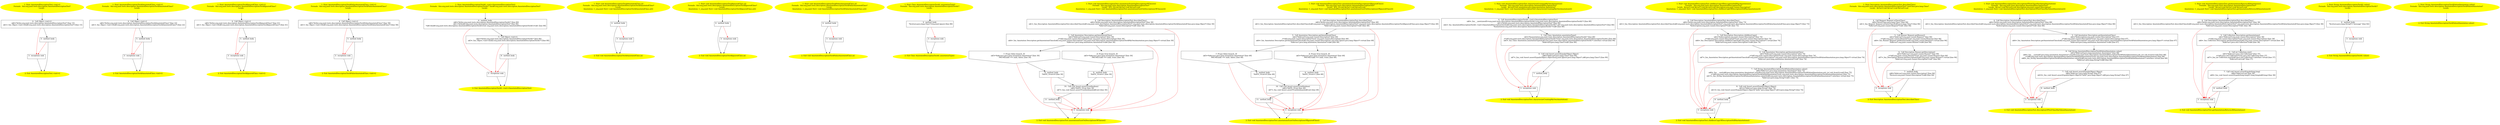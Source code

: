 /* @generated */
digraph cfg {
"org.junit.tests.description.AnnotatedDescriptionTest.<init>().d1749d764e19e3cc6eff35426a9b9b97_1" [label="1: Start AnnotatedDescriptionTest.<init>()\nFormals:  this:org.junit.tests.description.AnnotatedDescriptionTest*\nLocals:  \n  " color=yellow style=filled]
	

	 "org.junit.tests.description.AnnotatedDescriptionTest.<init>().d1749d764e19e3cc6eff35426a9b9b97_1" -> "org.junit.tests.description.AnnotatedDescriptionTest.<init>().d1749d764e19e3cc6eff35426a9b9b97_4" ;
"org.junit.tests.description.AnnotatedDescriptionTest.<init>().d1749d764e19e3cc6eff35426a9b9b97_2" [label="2: Exit AnnotatedDescriptionTest.<init>() \n  " color=yellow style=filled]
	

"org.junit.tests.description.AnnotatedDescriptionTest.<init>().d1749d764e19e3cc6eff35426a9b9b97_3" [label="3:  exceptions sink \n  " shape="box"]
	

	 "org.junit.tests.description.AnnotatedDescriptionTest.<init>().d1749d764e19e3cc6eff35426a9b9b97_3" -> "org.junit.tests.description.AnnotatedDescriptionTest.<init>().d1749d764e19e3cc6eff35426a9b9b97_2" ;
"org.junit.tests.description.AnnotatedDescriptionTest.<init>().d1749d764e19e3cc6eff35426a9b9b97_4" [label="4:  Call Object.<init>() \n   n$0=*&this:org.junit.tests.description.AnnotatedDescriptionTest* [line 15]\n  n$1=_fun_Object.<init>()(n$0:org.junit.tests.description.AnnotatedDescriptionTest*) [line 15]\n " shape="box"]
	

	 "org.junit.tests.description.AnnotatedDescriptionTest.<init>().d1749d764e19e3cc6eff35426a9b9b97_4" -> "org.junit.tests.description.AnnotatedDescriptionTest.<init>().d1749d764e19e3cc6eff35426a9b9b97_5" ;
	 "org.junit.tests.description.AnnotatedDescriptionTest.<init>().d1749d764e19e3cc6eff35426a9b9b97_4" -> "org.junit.tests.description.AnnotatedDescriptionTest.<init>().d1749d764e19e3cc6eff35426a9b9b97_3" [color="red" ];
"org.junit.tests.description.AnnotatedDescriptionTest.<init>().d1749d764e19e3cc6eff35426a9b9b97_5" [label="5:  method_body \n  " shape="box"]
	

	 "org.junit.tests.description.AnnotatedDescriptionTest.<init>().d1749d764e19e3cc6eff35426a9b9b97_5" -> "org.junit.tests.description.AnnotatedDescriptionTest.<init>().d1749d764e19e3cc6eff35426a9b9b97_2" ;
	 "org.junit.tests.description.AnnotatedDescriptionTest.<init>().d1749d764e19e3cc6eff35426a9b9b97_5" -> "org.junit.tests.description.AnnotatedDescriptionTest.<init>().d1749d764e19e3cc6eff35426a9b9b97_3" [color="red" ];
"org.junit.tests.description.AnnotatedDescriptionTest$AnnotatedClass.<init>().0d1445afb1eec97e99fe075fc4497c6b_1" [label="1: Start AnnotatedDescriptionTest$AnnotatedClass.<init>()\nFormals:  this:org.junit.tests.description.AnnotatedDescriptionTest$AnnotatedClass*\nLocals:  \n  " color=yellow style=filled]
	

	 "org.junit.tests.description.AnnotatedDescriptionTest$AnnotatedClass.<init>().0d1445afb1eec97e99fe075fc4497c6b_1" -> "org.junit.tests.description.AnnotatedDescriptionTest$AnnotatedClass.<init>().0d1445afb1eec97e99fe075fc4497c6b_4" ;
"org.junit.tests.description.AnnotatedDescriptionTest$AnnotatedClass.<init>().0d1445afb1eec97e99fe075fc4497c6b_2" [label="2: Exit AnnotatedDescriptionTest$AnnotatedClass.<init>() \n  " color=yellow style=filled]
	

"org.junit.tests.description.AnnotatedDescriptionTest$AnnotatedClass.<init>().0d1445afb1eec97e99fe075fc4497c6b_3" [label="3:  exceptions sink \n  " shape="box"]
	

	 "org.junit.tests.description.AnnotatedDescriptionTest$AnnotatedClass.<init>().0d1445afb1eec97e99fe075fc4497c6b_3" -> "org.junit.tests.description.AnnotatedDescriptionTest$AnnotatedClass.<init>().0d1445afb1eec97e99fe075fc4497c6b_2" ;
"org.junit.tests.description.AnnotatedDescriptionTest$AnnotatedClass.<init>().0d1445afb1eec97e99fe075fc4497c6b_4" [label="4:  Call Object.<init>() \n   n$0=*&this:org.junit.tests.description.AnnotatedDescriptionTest$AnnotatedClass* [line 22]\n  n$1=_fun_Object.<init>()(n$0:org.junit.tests.description.AnnotatedDescriptionTest$AnnotatedClass*) [line 22]\n " shape="box"]
	

	 "org.junit.tests.description.AnnotatedDescriptionTest$AnnotatedClass.<init>().0d1445afb1eec97e99fe075fc4497c6b_4" -> "org.junit.tests.description.AnnotatedDescriptionTest$AnnotatedClass.<init>().0d1445afb1eec97e99fe075fc4497c6b_5" ;
	 "org.junit.tests.description.AnnotatedDescriptionTest$AnnotatedClass.<init>().0d1445afb1eec97e99fe075fc4497c6b_4" -> "org.junit.tests.description.AnnotatedDescriptionTest$AnnotatedClass.<init>().0d1445afb1eec97e99fe075fc4497c6b_3" [color="red" ];
"org.junit.tests.description.AnnotatedDescriptionTest$AnnotatedClass.<init>().0d1445afb1eec97e99fe075fc4497c6b_5" [label="5:  method_body \n  " shape="box"]
	

	 "org.junit.tests.description.AnnotatedDescriptionTest$AnnotatedClass.<init>().0d1445afb1eec97e99fe075fc4497c6b_5" -> "org.junit.tests.description.AnnotatedDescriptionTest$AnnotatedClass.<init>().0d1445afb1eec97e99fe075fc4497c6b_2" ;
	 "org.junit.tests.description.AnnotatedDescriptionTest$AnnotatedClass.<init>().0d1445afb1eec97e99fe075fc4497c6b_5" -> "org.junit.tests.description.AnnotatedDescriptionTest$AnnotatedClass.<init>().0d1445afb1eec97e99fe075fc4497c6b_3" [color="red" ];
"org.junit.tests.description.AnnotatedDescriptionTest$IgnoredClass.<init>().4b9d820e928304f67b14531927669713_1" [label="1: Start AnnotatedDescriptionTest$IgnoredClass.<init>()\nFormals:  this:org.junit.tests.description.AnnotatedDescriptionTest$IgnoredClass*\nLocals:  \n  " color=yellow style=filled]
	

	 "org.junit.tests.description.AnnotatedDescriptionTest$IgnoredClass.<init>().4b9d820e928304f67b14531927669713_1" -> "org.junit.tests.description.AnnotatedDescriptionTest$IgnoredClass.<init>().4b9d820e928304f67b14531927669713_4" ;
"org.junit.tests.description.AnnotatedDescriptionTest$IgnoredClass.<init>().4b9d820e928304f67b14531927669713_2" [label="2: Exit AnnotatedDescriptionTest$IgnoredClass.<init>() \n  " color=yellow style=filled]
	

"org.junit.tests.description.AnnotatedDescriptionTest$IgnoredClass.<init>().4b9d820e928304f67b14531927669713_3" [label="3:  exceptions sink \n  " shape="box"]
	

	 "org.junit.tests.description.AnnotatedDescriptionTest$IgnoredClass.<init>().4b9d820e928304f67b14531927669713_3" -> "org.junit.tests.description.AnnotatedDescriptionTest$IgnoredClass.<init>().4b9d820e928304f67b14531927669713_2" ;
"org.junit.tests.description.AnnotatedDescriptionTest$IgnoredClass.<init>().4b9d820e928304f67b14531927669713_4" [label="4:  Call Object.<init>() \n   n$0=*&this:org.junit.tests.description.AnnotatedDescriptionTest$IgnoredClass* [line 41]\n  n$1=_fun_Object.<init>()(n$0:org.junit.tests.description.AnnotatedDescriptionTest$IgnoredClass*) [line 41]\n " shape="box"]
	

	 "org.junit.tests.description.AnnotatedDescriptionTest$IgnoredClass.<init>().4b9d820e928304f67b14531927669713_4" -> "org.junit.tests.description.AnnotatedDescriptionTest$IgnoredClass.<init>().4b9d820e928304f67b14531927669713_5" ;
	 "org.junit.tests.description.AnnotatedDescriptionTest$IgnoredClass.<init>().4b9d820e928304f67b14531927669713_4" -> "org.junit.tests.description.AnnotatedDescriptionTest$IgnoredClass.<init>().4b9d820e928304f67b14531927669713_3" [color="red" ];
"org.junit.tests.description.AnnotatedDescriptionTest$IgnoredClass.<init>().4b9d820e928304f67b14531927669713_5" [label="5:  method_body \n  " shape="box"]
	

	 "org.junit.tests.description.AnnotatedDescriptionTest$IgnoredClass.<init>().4b9d820e928304f67b14531927669713_5" -> "org.junit.tests.description.AnnotatedDescriptionTest$IgnoredClass.<init>().4b9d820e928304f67b14531927669713_2" ;
	 "org.junit.tests.description.AnnotatedDescriptionTest$IgnoredClass.<init>().4b9d820e928304f67b14531927669713_5" -> "org.junit.tests.description.AnnotatedDescriptionTest$IgnoredClass.<init>().4b9d820e928304f67b14531927669713_3" [color="red" ];
"org.junit.tests.description.AnnotatedDescriptionTest$ValueAnnotatedClass.<init>().424f5e87cddfeb9807754e81966c247a_1" [label="1: Start AnnotatedDescriptionTest$ValueAnnotatedClass.<init>()\nFormals:  this:org.junit.tests.description.AnnotatedDescriptionTest$ValueAnnotatedClass*\nLocals:  \n  " color=yellow style=filled]
	

	 "org.junit.tests.description.AnnotatedDescriptionTest$ValueAnnotatedClass.<init>().424f5e87cddfeb9807754e81966c247a_1" -> "org.junit.tests.description.AnnotatedDescriptionTest$ValueAnnotatedClass.<init>().424f5e87cddfeb9807754e81966c247a_4" ;
"org.junit.tests.description.AnnotatedDescriptionTest$ValueAnnotatedClass.<init>().424f5e87cddfeb9807754e81966c247a_2" [label="2: Exit AnnotatedDescriptionTest$ValueAnnotatedClass.<init>() \n  " color=yellow style=filled]
	

"org.junit.tests.description.AnnotatedDescriptionTest$ValueAnnotatedClass.<init>().424f5e87cddfeb9807754e81966c247a_3" [label="3:  exceptions sink \n  " shape="box"]
	

	 "org.junit.tests.description.AnnotatedDescriptionTest$ValueAnnotatedClass.<init>().424f5e87cddfeb9807754e81966c247a_3" -> "org.junit.tests.description.AnnotatedDescriptionTest$ValueAnnotatedClass.<init>().424f5e87cddfeb9807754e81966c247a_2" ;
"org.junit.tests.description.AnnotatedDescriptionTest$ValueAnnotatedClass.<init>().424f5e87cddfeb9807754e81966c247a_4" [label="4:  Call Object.<init>() \n   n$0=*&this:org.junit.tests.description.AnnotatedDescriptionTest$ValueAnnotatedClass* [line 58]\n  n$1=_fun_Object.<init>()(n$0:org.junit.tests.description.AnnotatedDescriptionTest$ValueAnnotatedClass*) [line 58]\n " shape="box"]
	

	 "org.junit.tests.description.AnnotatedDescriptionTest$ValueAnnotatedClass.<init>().424f5e87cddfeb9807754e81966c247a_4" -> "org.junit.tests.description.AnnotatedDescriptionTest$ValueAnnotatedClass.<init>().424f5e87cddfeb9807754e81966c247a_5" ;
	 "org.junit.tests.description.AnnotatedDescriptionTest$ValueAnnotatedClass.<init>().424f5e87cddfeb9807754e81966c247a_4" -> "org.junit.tests.description.AnnotatedDescriptionTest$ValueAnnotatedClass.<init>().424f5e87cddfeb9807754e81966c247a_3" [color="red" ];
"org.junit.tests.description.AnnotatedDescriptionTest$ValueAnnotatedClass.<init>().424f5e87cddfeb9807754e81966c247a_5" [label="5:  method_body \n  " shape="box"]
	

	 "org.junit.tests.description.AnnotatedDescriptionTest$ValueAnnotatedClass.<init>().424f5e87cddfeb9807754e81966c247a_5" -> "org.junit.tests.description.AnnotatedDescriptionTest$ValueAnnotatedClass.<init>().424f5e87cddfeb9807754e81966c247a_2" ;
	 "org.junit.tests.description.AnnotatedDescriptionTest$ValueAnnotatedClass.<init>().424f5e87cddfeb9807754e81966c247a_5" -> "org.junit.tests.description.AnnotatedDescriptionTest$ValueAnnotatedClass.<init>().424f5e87cddfeb9807754e81966c247a_3" [color="red" ];
"org.junit.tests.description.AnnotatedDescriptionTest$1.<init>(org.junit.tests.description.AnnotatedD.e83aa3af3480e1899c54f56d4276960e_1" [label="1: Start AnnotatedDescriptionTest$1.<init>(AnnotatedDescriptionTest)\nFormals:  this:org.junit.tests.description.AnnotatedDescriptionTest$1* this$0:org.junit.tests.description.AnnotatedDescriptionTest*\nLocals:  \n  " color=yellow style=filled]
	

	 "org.junit.tests.description.AnnotatedDescriptionTest$1.<init>(org.junit.tests.description.AnnotatedD.e83aa3af3480e1899c54f56d4276960e_1" -> "org.junit.tests.description.AnnotatedDescriptionTest$1.<init>(org.junit.tests.description.AnnotatedD.e83aa3af3480e1899c54f56d4276960e_4" ;
"org.junit.tests.description.AnnotatedDescriptionTest$1.<init>(org.junit.tests.description.AnnotatedD.e83aa3af3480e1899c54f56d4276960e_2" [label="2: Exit AnnotatedDescriptionTest$1.<init>(AnnotatedDescriptionTest) \n  " color=yellow style=filled]
	

"org.junit.tests.description.AnnotatedDescriptionTest$1.<init>(org.junit.tests.description.AnnotatedD.e83aa3af3480e1899c54f56d4276960e_3" [label="3:  exceptions sink \n  " shape="box"]
	

	 "org.junit.tests.description.AnnotatedDescriptionTest$1.<init>(org.junit.tests.description.AnnotatedD.e83aa3af3480e1899c54f56d4276960e_3" -> "org.junit.tests.description.AnnotatedDescriptionTest$1.<init>(org.junit.tests.description.AnnotatedD.e83aa3af3480e1899c54f56d4276960e_2" ;
"org.junit.tests.description.AnnotatedDescriptionTest$1.<init>(org.junit.tests.description.AnnotatedD.e83aa3af3480e1899c54f56d4276960e_4" [label="4:  method_body \n   n$0=*&this:org.junit.tests.description.AnnotatedDescriptionTest$1* [line 80]\n  n$1=*&this$0:org.junit.tests.description.AnnotatedDescriptionTest* [line 80]\n  *n$0.this$0:org.junit.tests.description.AnnotatedDescriptionTest$1(root org.junit.tests.description.AnnotatedDescriptionTest$1)=n$1 [line 80]\n " shape="box"]
	

	 "org.junit.tests.description.AnnotatedDescriptionTest$1.<init>(org.junit.tests.description.AnnotatedD.e83aa3af3480e1899c54f56d4276960e_4" -> "org.junit.tests.description.AnnotatedDescriptionTest$1.<init>(org.junit.tests.description.AnnotatedD.e83aa3af3480e1899c54f56d4276960e_5" ;
	 "org.junit.tests.description.AnnotatedDescriptionTest$1.<init>(org.junit.tests.description.AnnotatedD.e83aa3af3480e1899c54f56d4276960e_4" -> "org.junit.tests.description.AnnotatedDescriptionTest$1.<init>(org.junit.tests.description.AnnotatedD.e83aa3af3480e1899c54f56d4276960e_3" [color="red" ];
"org.junit.tests.description.AnnotatedDescriptionTest$1.<init>(org.junit.tests.description.AnnotatedD.e83aa3af3480e1899c54f56d4276960e_5" [label="5:  Call Object.<init>() \n   n$2=*&this:org.junit.tests.description.AnnotatedDescriptionTest$1* [line 80]\n  n$3=_fun_Object.<init>()(n$2:org.junit.tests.description.AnnotatedDescriptionTest$1*) [line 80]\n " shape="box"]
	

	 "org.junit.tests.description.AnnotatedDescriptionTest$1.<init>(org.junit.tests.description.AnnotatedD.e83aa3af3480e1899c54f56d4276960e_5" -> "org.junit.tests.description.AnnotatedDescriptionTest$1.<init>(org.junit.tests.description.AnnotatedD.e83aa3af3480e1899c54f56d4276960e_6" ;
	 "org.junit.tests.description.AnnotatedDescriptionTest$1.<init>(org.junit.tests.description.AnnotatedD.e83aa3af3480e1899c54f56d4276960e_5" -> "org.junit.tests.description.AnnotatedDescriptionTest$1.<init>(org.junit.tests.description.AnnotatedD.e83aa3af3480e1899c54f56d4276960e_3" [color="red" ];
"org.junit.tests.description.AnnotatedDescriptionTest$1.<init>(org.junit.tests.description.AnnotatedD.e83aa3af3480e1899c54f56d4276960e_6" [label="6:  method_body \n  " shape="box"]
	

	 "org.junit.tests.description.AnnotatedDescriptionTest$1.<init>(org.junit.tests.description.AnnotatedD.e83aa3af3480e1899c54f56d4276960e_6" -> "org.junit.tests.description.AnnotatedDescriptionTest$1.<init>(org.junit.tests.description.AnnotatedD.e83aa3af3480e1899c54f56d4276960e_2" ;
	 "org.junit.tests.description.AnnotatedDescriptionTest$1.<init>(org.junit.tests.description.AnnotatedD.e83aa3af3480e1899c54f56d4276960e_6" -> "org.junit.tests.description.AnnotatedDescriptionTest$1.<init>(org.junit.tests.description.AnnotatedD.e83aa3af3480e1899c54f56d4276960e_3" [color="red" ];
"org.junit.tests.description.AnnotatedDescriptionTest$AnnotatedClass.a():void.badfe51c54cc14f0c60fd61dab8c96dc_1" [label="1: Start void AnnotatedDescriptionTest$AnnotatedClass.a()\nFormals:  this:org.junit.tests.description.AnnotatedDescriptionTest$AnnotatedClass*\nLocals: \nAnnotation: <_org.junit.Test> void AnnotatedDescriptionTest$AnnotatedClass.a()() \n  " color=yellow style=filled]
	

	 "org.junit.tests.description.AnnotatedDescriptionTest$AnnotatedClass.a():void.badfe51c54cc14f0c60fd61dab8c96dc_1" -> "org.junit.tests.description.AnnotatedDescriptionTest$AnnotatedClass.a():void.badfe51c54cc14f0c60fd61dab8c96dc_4" ;
"org.junit.tests.description.AnnotatedDescriptionTest$AnnotatedClass.a():void.badfe51c54cc14f0c60fd61dab8c96dc_2" [label="2: Exit void AnnotatedDescriptionTest$AnnotatedClass.a() \n  " color=yellow style=filled]
	

"org.junit.tests.description.AnnotatedDescriptionTest$AnnotatedClass.a():void.badfe51c54cc14f0c60fd61dab8c96dc_3" [label="3:  exceptions sink \n  " shape="box"]
	

	 "org.junit.tests.description.AnnotatedDescriptionTest$AnnotatedClass.a():void.badfe51c54cc14f0c60fd61dab8c96dc_3" -> "org.junit.tests.description.AnnotatedDescriptionTest$AnnotatedClass.a():void.badfe51c54cc14f0c60fd61dab8c96dc_2" ;
"org.junit.tests.description.AnnotatedDescriptionTest$AnnotatedClass.a():void.badfe51c54cc14f0c60fd61dab8c96dc_4" [label="4:  method_body \n  " shape="box"]
	

	 "org.junit.tests.description.AnnotatedDescriptionTest$AnnotatedClass.a():void.badfe51c54cc14f0c60fd61dab8c96dc_4" -> "org.junit.tests.description.AnnotatedDescriptionTest$AnnotatedClass.a():void.badfe51c54cc14f0c60fd61dab8c96dc_2" ;
	 "org.junit.tests.description.AnnotatedDescriptionTest$AnnotatedClass.a():void.badfe51c54cc14f0c60fd61dab8c96dc_4" -> "org.junit.tests.description.AnnotatedDescriptionTest$AnnotatedClass.a():void.badfe51c54cc14f0c60fd61dab8c96dc_3" [color="red" ];
"org.junit.tests.description.AnnotatedDescriptionTest$IgnoredClass.a():void.8723633c4b084de0dc84ccaf0ff31ba1_1" [label="1: Start void AnnotatedDescriptionTest$IgnoredClass.a()\nFormals:  this:org.junit.tests.description.AnnotatedDescriptionTest$IgnoredClass*\nLocals: \nAnnotation: <_org.junit.Test> void AnnotatedDescriptionTest$IgnoredClass.a()() \n  " color=yellow style=filled]
	

	 "org.junit.tests.description.AnnotatedDescriptionTest$IgnoredClass.a():void.8723633c4b084de0dc84ccaf0ff31ba1_1" -> "org.junit.tests.description.AnnotatedDescriptionTest$IgnoredClass.a():void.8723633c4b084de0dc84ccaf0ff31ba1_4" ;
"org.junit.tests.description.AnnotatedDescriptionTest$IgnoredClass.a():void.8723633c4b084de0dc84ccaf0ff31ba1_2" [label="2: Exit void AnnotatedDescriptionTest$IgnoredClass.a() \n  " color=yellow style=filled]
	

"org.junit.tests.description.AnnotatedDescriptionTest$IgnoredClass.a():void.8723633c4b084de0dc84ccaf0ff31ba1_3" [label="3:  exceptions sink \n  " shape="box"]
	

	 "org.junit.tests.description.AnnotatedDescriptionTest$IgnoredClass.a():void.8723633c4b084de0dc84ccaf0ff31ba1_3" -> "org.junit.tests.description.AnnotatedDescriptionTest$IgnoredClass.a():void.8723633c4b084de0dc84ccaf0ff31ba1_2" ;
"org.junit.tests.description.AnnotatedDescriptionTest$IgnoredClass.a():void.8723633c4b084de0dc84ccaf0ff31ba1_4" [label="4:  method_body \n  " shape="box"]
	

	 "org.junit.tests.description.AnnotatedDescriptionTest$IgnoredClass.a():void.8723633c4b084de0dc84ccaf0ff31ba1_4" -> "org.junit.tests.description.AnnotatedDescriptionTest$IgnoredClass.a():void.8723633c4b084de0dc84ccaf0ff31ba1_2" ;
	 "org.junit.tests.description.AnnotatedDescriptionTest$IgnoredClass.a():void.8723633c4b084de0dc84ccaf0ff31ba1_4" -> "org.junit.tests.description.AnnotatedDescriptionTest$IgnoredClass.a():void.8723633c4b084de0dc84ccaf0ff31ba1_3" [color="red" ];
"org.junit.tests.description.AnnotatedDescriptionTest$ValueAnnotatedClass.a():void.ea062bca5fed03ebc1db3aaaceeca78b_1" [label="1: Start void AnnotatedDescriptionTest$ValueAnnotatedClass.a()\nFormals:  this:org.junit.tests.description.AnnotatedDescriptionTest$ValueAnnotatedClass*\nLocals: \nAnnotation: <_org.junit.Test> void AnnotatedDescriptionTest$ValueAnnotatedClass.a()() \n  " color=yellow style=filled]
	

	 "org.junit.tests.description.AnnotatedDescriptionTest$ValueAnnotatedClass.a():void.ea062bca5fed03ebc1db3aaaceeca78b_1" -> "org.junit.tests.description.AnnotatedDescriptionTest$ValueAnnotatedClass.a():void.ea062bca5fed03ebc1db3aaaceeca78b_4" ;
"org.junit.tests.description.AnnotatedDescriptionTest$ValueAnnotatedClass.a():void.ea062bca5fed03ebc1db3aaaceeca78b_2" [label="2: Exit void AnnotatedDescriptionTest$ValueAnnotatedClass.a() \n  " color=yellow style=filled]
	

"org.junit.tests.description.AnnotatedDescriptionTest$ValueAnnotatedClass.a():void.ea062bca5fed03ebc1db3aaaceeca78b_3" [label="3:  exceptions sink \n  " shape="box"]
	

	 "org.junit.tests.description.AnnotatedDescriptionTest$ValueAnnotatedClass.a():void.ea062bca5fed03ebc1db3aaaceeca78b_3" -> "org.junit.tests.description.AnnotatedDescriptionTest$ValueAnnotatedClass.a():void.ea062bca5fed03ebc1db3aaaceeca78b_2" ;
"org.junit.tests.description.AnnotatedDescriptionTest$ValueAnnotatedClass.a():void.ea062bca5fed03ebc1db3aaaceeca78b_4" [label="4:  method_body \n  " shape="box"]
	

	 "org.junit.tests.description.AnnotatedDescriptionTest$ValueAnnotatedClass.a():void.ea062bca5fed03ebc1db3aaaceeca78b_4" -> "org.junit.tests.description.AnnotatedDescriptionTest$ValueAnnotatedClass.a():void.ea062bca5fed03ebc1db3aaaceeca78b_2" ;
	 "org.junit.tests.description.AnnotatedDescriptionTest$ValueAnnotatedClass.a():void.ea062bca5fed03ebc1db3aaaceeca78b_4" -> "org.junit.tests.description.AnnotatedDescriptionTest$ValueAnnotatedClass.a():void.ea062bca5fed03ebc1db3aaaceeca78b_3" [color="red" ];
"org.junit.tests.description.AnnotatedDescriptionTest$1.annotationType():java.lang.Class.8ca86981d9febaa6c17ee85224a0acbf_1" [label="1: Start Class AnnotatedDescriptionTest$1.annotationType()\nFormals:  this:org.junit.tests.description.AnnotatedDescriptionTest$1*\nLocals:  \n  " color=yellow style=filled]
	

	 "org.junit.tests.description.AnnotatedDescriptionTest$1.annotationType():java.lang.Class.8ca86981d9febaa6c17ee85224a0acbf_1" -> "org.junit.tests.description.AnnotatedDescriptionTest$1.annotationType():java.lang.Class.8ca86981d9febaa6c17ee85224a0acbf_4" ;
"org.junit.tests.description.AnnotatedDescriptionTest$1.annotationType():java.lang.Class.8ca86981d9febaa6c17ee85224a0acbf_2" [label="2: Exit Class AnnotatedDescriptionTest$1.annotationType() \n  " color=yellow style=filled]
	

"org.junit.tests.description.AnnotatedDescriptionTest$1.annotationType():java.lang.Class.8ca86981d9febaa6c17ee85224a0acbf_3" [label="3:  exceptions sink \n  " shape="box"]
	

	 "org.junit.tests.description.AnnotatedDescriptionTest$1.annotationType():java.lang.Class.8ca86981d9febaa6c17ee85224a0acbf_3" -> "org.junit.tests.description.AnnotatedDescriptionTest$1.annotationType():java.lang.Class.8ca86981d9febaa6c17ee85224a0acbf_2" ;
"org.junit.tests.description.AnnotatedDescriptionTest$1.annotationType():java.lang.Class.8ca86981d9febaa6c17ee85224a0acbf_4" [label="4:  method_body \n   *&return:java.lang.Class*=org.junit.Ignore [line 86]\n " shape="box"]
	

	 "org.junit.tests.description.AnnotatedDescriptionTest$1.annotationType():java.lang.Class.8ca86981d9febaa6c17ee85224a0acbf_4" -> "org.junit.tests.description.AnnotatedDescriptionTest$1.annotationType():java.lang.Class.8ca86981d9febaa6c17ee85224a0acbf_2" ;
	 "org.junit.tests.description.AnnotatedDescriptionTest$1.annotationType():java.lang.Class.8ca86981d9febaa6c17ee85224a0acbf_4" -> "org.junit.tests.description.AnnotatedDescriptionTest$1.annotationType():java.lang.Class.8ca86981d9febaa6c17ee85224a0acbf_3" [color="red" ];
"org.junit.tests.description.AnnotatedDescriptionTest.annotationsExistOnDescriptionsOfClasses():void.31f2087fd4872140e4575141955005e5_1" [label="1: Start void AnnotatedDescriptionTest.annotationsExistOnDescriptionsOfClasses()\nFormals:  this:org.junit.tests.description.AnnotatedDescriptionTest*\nLocals:  $T0_19:void $irvar1:void $irvar0:void\nAnnotation: <_org.junit.Test> void AnnotatedDescriptionTest.annotationsExistOnDescriptionsOfClasses()() \n  " color=yellow style=filled]
	

	 "org.junit.tests.description.AnnotatedDescriptionTest.annotationsExistOnDescriptionsOfClasses():void.31f2087fd4872140e4575141955005e5_1" -> "org.junit.tests.description.AnnotatedDescriptionTest.annotationsExistOnDescriptionsOfClasses():void.31f2087fd4872140e4575141955005e5_4" ;
"org.junit.tests.description.AnnotatedDescriptionTest.annotationsExistOnDescriptionsOfClasses():void.31f2087fd4872140e4575141955005e5_2" [label="2: Exit void AnnotatedDescriptionTest.annotationsExistOnDescriptionsOfClasses() \n  " color=yellow style=filled]
	

"org.junit.tests.description.AnnotatedDescriptionTest.annotationsExistOnDescriptionsOfClasses():void.31f2087fd4872140e4575141955005e5_3" [label="3:  exceptions sink \n  " shape="box"]
	

	 "org.junit.tests.description.AnnotatedDescriptionTest.annotationsExistOnDescriptionsOfClasses():void.31f2087fd4872140e4575141955005e5_3" -> "org.junit.tests.description.AnnotatedDescriptionTest.annotationsExistOnDescriptionsOfClasses():void.31f2087fd4872140e4575141955005e5_2" ;
"org.junit.tests.description.AnnotatedDescriptionTest.annotationsExistOnDescriptionsOfClasses():void.31f2087fd4872140e4575141955005e5_4" [label="4:  Call Description AnnotatedDescriptionTest.describe(Class) \n   n$0=*&this:org.junit.tests.description.AnnotatedDescriptionTest* [line 30]\n  n$1=_fun_Description AnnotatedDescriptionTest.describe(Class)(n$0:org.junit.tests.description.AnnotatedDescriptionTest*,org.junit.tests.description.AnnotatedDescriptionTest$AnnotatedClass:java.lang.Object*) [line 30]\n  *&$irvar0:org.junit.runner.Description*=n$1 [line 30]\n " shape="box"]
	

	 "org.junit.tests.description.AnnotatedDescriptionTest.annotationsExistOnDescriptionsOfClasses():void.31f2087fd4872140e4575141955005e5_4" -> "org.junit.tests.description.AnnotatedDescriptionTest.annotationsExistOnDescriptionsOfClasses():void.31f2087fd4872140e4575141955005e5_5" ;
	 "org.junit.tests.description.AnnotatedDescriptionTest.annotationsExistOnDescriptionsOfClasses():void.31f2087fd4872140e4575141955005e5_4" -> "org.junit.tests.description.AnnotatedDescriptionTest.annotationsExistOnDescriptionsOfClasses():void.31f2087fd4872140e4575141955005e5_3" [color="red" ];
"org.junit.tests.description.AnnotatedDescriptionTest.annotationsExistOnDescriptionsOfClasses():void.31f2087fd4872140e4575141955005e5_5" [label="5:  Call Annotation Description.getAnnotation(Class) \n   n$2=*&$irvar0:org.junit.runner.Description* [line 30]\n  _=*n$2:org.junit.runner.Description*(root org.junit.runner.Description) [line 30]\n  n$4=_fun_Annotation Description.getAnnotation(Class)(n$2:org.junit.runner.Description*,org.junit.tests.description.AnnotatedDescriptionTest$MyOwnAnnotation:java.lang.Object*) virtual [line 30]\n  *&$irvar1:java.lang.annotation.Annotation*=n$4 [line 30]\n " shape="box"]
	

	 "org.junit.tests.description.AnnotatedDescriptionTest.annotationsExistOnDescriptionsOfClasses():void.31f2087fd4872140e4575141955005e5_5" -> "org.junit.tests.description.AnnotatedDescriptionTest.annotationsExistOnDescriptionsOfClasses():void.31f2087fd4872140e4575141955005e5_6" ;
	 "org.junit.tests.description.AnnotatedDescriptionTest.annotationsExistOnDescriptionsOfClasses():void.31f2087fd4872140e4575141955005e5_5" -> "org.junit.tests.description.AnnotatedDescriptionTest.annotationsExistOnDescriptionsOfClasses():void.31f2087fd4872140e4575141955005e5_7" ;
	 "org.junit.tests.description.AnnotatedDescriptionTest.annotationsExistOnDescriptionsOfClasses():void.31f2087fd4872140e4575141955005e5_5" -> "org.junit.tests.description.AnnotatedDescriptionTest.annotationsExistOnDescriptionsOfClasses():void.31f2087fd4872140e4575141955005e5_3" [color="red" ];
"org.junit.tests.description.AnnotatedDescriptionTest.annotationsExistOnDescriptionsOfClasses():void.31f2087fd4872140e4575141955005e5_6" [label="6: Prune (true branch, if) \n   n$5=*&$irvar1:java.lang.annotation.Annotation* [line 30]\n  PRUNE(!(n$5 == null), true); [line 30]\n " shape="invhouse"]
	

	 "org.junit.tests.description.AnnotatedDescriptionTest.annotationsExistOnDescriptionsOfClasses():void.31f2087fd4872140e4575141955005e5_6" -> "org.junit.tests.description.AnnotatedDescriptionTest.annotationsExistOnDescriptionsOfClasses():void.31f2087fd4872140e4575141955005e5_8" ;
	 "org.junit.tests.description.AnnotatedDescriptionTest.annotationsExistOnDescriptionsOfClasses():void.31f2087fd4872140e4575141955005e5_6" -> "org.junit.tests.description.AnnotatedDescriptionTest.annotationsExistOnDescriptionsOfClasses():void.31f2087fd4872140e4575141955005e5_3" [color="red" ];
"org.junit.tests.description.AnnotatedDescriptionTest.annotationsExistOnDescriptionsOfClasses():void.31f2087fd4872140e4575141955005e5_7" [label="7: Prune (false branch, if) \n   n$5=*&$irvar1:java.lang.annotation.Annotation* [line 30]\n  PRUNE((n$5 == null), false); [line 30]\n " shape="invhouse"]
	

	 "org.junit.tests.description.AnnotatedDescriptionTest.annotationsExistOnDescriptionsOfClasses():void.31f2087fd4872140e4575141955005e5_7" -> "org.junit.tests.description.AnnotatedDescriptionTest.annotationsExistOnDescriptionsOfClasses():void.31f2087fd4872140e4575141955005e5_9" ;
	 "org.junit.tests.description.AnnotatedDescriptionTest.annotationsExistOnDescriptionsOfClasses():void.31f2087fd4872140e4575141955005e5_7" -> "org.junit.tests.description.AnnotatedDescriptionTest.annotationsExistOnDescriptionsOfClasses():void.31f2087fd4872140e4575141955005e5_3" [color="red" ];
"org.junit.tests.description.AnnotatedDescriptionTest.annotationsExistOnDescriptionsOfClasses():void.31f2087fd4872140e4575141955005e5_8" [label="8:  method_body \n   *&$T0_19:int=1 [line 30]\n " shape="box"]
	

	 "org.junit.tests.description.AnnotatedDescriptionTest.annotationsExistOnDescriptionsOfClasses():void.31f2087fd4872140e4575141955005e5_8" -> "org.junit.tests.description.AnnotatedDescriptionTest.annotationsExistOnDescriptionsOfClasses():void.31f2087fd4872140e4575141955005e5_10" ;
	 "org.junit.tests.description.AnnotatedDescriptionTest.annotationsExistOnDescriptionsOfClasses():void.31f2087fd4872140e4575141955005e5_8" -> "org.junit.tests.description.AnnotatedDescriptionTest.annotationsExistOnDescriptionsOfClasses():void.31f2087fd4872140e4575141955005e5_3" [color="red" ];
"org.junit.tests.description.AnnotatedDescriptionTest.annotationsExistOnDescriptionsOfClasses():void.31f2087fd4872140e4575141955005e5_9" [label="9:  method_body \n   *&$T0_19:int=0 [line 30]\n " shape="box"]
	

	 "org.junit.tests.description.AnnotatedDescriptionTest.annotationsExistOnDescriptionsOfClasses():void.31f2087fd4872140e4575141955005e5_9" -> "org.junit.tests.description.AnnotatedDescriptionTest.annotationsExistOnDescriptionsOfClasses():void.31f2087fd4872140e4575141955005e5_10" ;
	 "org.junit.tests.description.AnnotatedDescriptionTest.annotationsExistOnDescriptionsOfClasses():void.31f2087fd4872140e4575141955005e5_9" -> "org.junit.tests.description.AnnotatedDescriptionTest.annotationsExistOnDescriptionsOfClasses():void.31f2087fd4872140e4575141955005e5_3" [color="red" ];
"org.junit.tests.description.AnnotatedDescriptionTest.annotationsExistOnDescriptionsOfClasses():void.31f2087fd4872140e4575141955005e5_10" [label="10:  Call void Assert.assertTrue(boolean) \n   n$6=*&$T0_19:int [line 30]\n  n$7=_fun_void Assert.assertTrue(boolean)(n$6:int) [line 30]\n " shape="box"]
	

	 "org.junit.tests.description.AnnotatedDescriptionTest.annotationsExistOnDescriptionsOfClasses():void.31f2087fd4872140e4575141955005e5_10" -> "org.junit.tests.description.AnnotatedDescriptionTest.annotationsExistOnDescriptionsOfClasses():void.31f2087fd4872140e4575141955005e5_11" ;
	 "org.junit.tests.description.AnnotatedDescriptionTest.annotationsExistOnDescriptionsOfClasses():void.31f2087fd4872140e4575141955005e5_10" -> "org.junit.tests.description.AnnotatedDescriptionTest.annotationsExistOnDescriptionsOfClasses():void.31f2087fd4872140e4575141955005e5_3" [color="red" ];
"org.junit.tests.description.AnnotatedDescriptionTest.annotationsExistOnDescriptionsOfClasses():void.31f2087fd4872140e4575141955005e5_11" [label="11:  method_body \n  " shape="box"]
	

	 "org.junit.tests.description.AnnotatedDescriptionTest.annotationsExistOnDescriptionsOfClasses():void.31f2087fd4872140e4575141955005e5_11" -> "org.junit.tests.description.AnnotatedDescriptionTest.annotationsExistOnDescriptionsOfClasses():void.31f2087fd4872140e4575141955005e5_2" ;
	 "org.junit.tests.description.AnnotatedDescriptionTest.annotationsExistOnDescriptionsOfClasses():void.31f2087fd4872140e4575141955005e5_11" -> "org.junit.tests.description.AnnotatedDescriptionTest.annotationsExistOnDescriptionsOfClasses():void.31f2087fd4872140e4575141955005e5_3" [color="red" ];
"org.junit.tests.description.AnnotatedDescriptionTest.annotationsExistOnDescriptionsOfIgnoredClass():.7dd7252beff77ab67450fb02cf9b68d0_1" [label="1: Start void AnnotatedDescriptionTest.annotationsExistOnDescriptionsOfIgnoredClass()\nFormals:  this:org.junit.tests.description.AnnotatedDescriptionTest*\nLocals:  $T0_19:void $irvar1:void $irvar0:void\nAnnotation: <_org.junit.Test> void AnnotatedDescriptionTest.annotationsExistOnDescriptionsOfIgnoredClass()() \n  " color=yellow style=filled]
	

	 "org.junit.tests.description.AnnotatedDescriptionTest.annotationsExistOnDescriptionsOfIgnoredClass():.7dd7252beff77ab67450fb02cf9b68d0_1" -> "org.junit.tests.description.AnnotatedDescriptionTest.annotationsExistOnDescriptionsOfIgnoredClass():.7dd7252beff77ab67450fb02cf9b68d0_4" ;
"org.junit.tests.description.AnnotatedDescriptionTest.annotationsExistOnDescriptionsOfIgnoredClass():.7dd7252beff77ab67450fb02cf9b68d0_2" [label="2: Exit void AnnotatedDescriptionTest.annotationsExistOnDescriptionsOfIgnoredClass() \n  " color=yellow style=filled]
	

"org.junit.tests.description.AnnotatedDescriptionTest.annotationsExistOnDescriptionsOfIgnoredClass():.7dd7252beff77ab67450fb02cf9b68d0_3" [label="3:  exceptions sink \n  " shape="box"]
	

	 "org.junit.tests.description.AnnotatedDescriptionTest.annotationsExistOnDescriptionsOfIgnoredClass():.7dd7252beff77ab67450fb02cf9b68d0_3" -> "org.junit.tests.description.AnnotatedDescriptionTest.annotationsExistOnDescriptionsOfIgnoredClass():.7dd7252beff77ab67450fb02cf9b68d0_2" ;
"org.junit.tests.description.AnnotatedDescriptionTest.annotationsExistOnDescriptionsOfIgnoredClass():.7dd7252beff77ab67450fb02cf9b68d0_4" [label="4:  Call Description AnnotatedDescriptionTest.describe(Class) \n   n$0=*&this:org.junit.tests.description.AnnotatedDescriptionTest* [line 49]\n  n$1=_fun_Description AnnotatedDescriptionTest.describe(Class)(n$0:org.junit.tests.description.AnnotatedDescriptionTest*,org.junit.tests.description.AnnotatedDescriptionTest$IgnoredClass:java.lang.Object*) [line 49]\n  *&$irvar0:org.junit.runner.Description*=n$1 [line 49]\n " shape="box"]
	

	 "org.junit.tests.description.AnnotatedDescriptionTest.annotationsExistOnDescriptionsOfIgnoredClass():.7dd7252beff77ab67450fb02cf9b68d0_4" -> "org.junit.tests.description.AnnotatedDescriptionTest.annotationsExistOnDescriptionsOfIgnoredClass():.7dd7252beff77ab67450fb02cf9b68d0_5" ;
	 "org.junit.tests.description.AnnotatedDescriptionTest.annotationsExistOnDescriptionsOfIgnoredClass():.7dd7252beff77ab67450fb02cf9b68d0_4" -> "org.junit.tests.description.AnnotatedDescriptionTest.annotationsExistOnDescriptionsOfIgnoredClass():.7dd7252beff77ab67450fb02cf9b68d0_3" [color="red" ];
"org.junit.tests.description.AnnotatedDescriptionTest.annotationsExistOnDescriptionsOfIgnoredClass():.7dd7252beff77ab67450fb02cf9b68d0_5" [label="5:  Call Annotation Description.getAnnotation(Class) \n   n$2=*&$irvar0:org.junit.runner.Description* [line 49]\n  _=*n$2:org.junit.runner.Description*(root org.junit.runner.Description) [line 49]\n  n$4=_fun_Annotation Description.getAnnotation(Class)(n$2:org.junit.runner.Description*,org.junit.Ignore:java.lang.Object*) virtual [line 49]\n  *&$irvar1:java.lang.annotation.Annotation*=n$4 [line 49]\n " shape="box"]
	

	 "org.junit.tests.description.AnnotatedDescriptionTest.annotationsExistOnDescriptionsOfIgnoredClass():.7dd7252beff77ab67450fb02cf9b68d0_5" -> "org.junit.tests.description.AnnotatedDescriptionTest.annotationsExistOnDescriptionsOfIgnoredClass():.7dd7252beff77ab67450fb02cf9b68d0_6" ;
	 "org.junit.tests.description.AnnotatedDescriptionTest.annotationsExistOnDescriptionsOfIgnoredClass():.7dd7252beff77ab67450fb02cf9b68d0_5" -> "org.junit.tests.description.AnnotatedDescriptionTest.annotationsExistOnDescriptionsOfIgnoredClass():.7dd7252beff77ab67450fb02cf9b68d0_7" ;
	 "org.junit.tests.description.AnnotatedDescriptionTest.annotationsExistOnDescriptionsOfIgnoredClass():.7dd7252beff77ab67450fb02cf9b68d0_5" -> "org.junit.tests.description.AnnotatedDescriptionTest.annotationsExistOnDescriptionsOfIgnoredClass():.7dd7252beff77ab67450fb02cf9b68d0_3" [color="red" ];
"org.junit.tests.description.AnnotatedDescriptionTest.annotationsExistOnDescriptionsOfIgnoredClass():.7dd7252beff77ab67450fb02cf9b68d0_6" [label="6: Prune (true branch, if) \n   n$5=*&$irvar1:java.lang.annotation.Annotation* [line 49]\n  PRUNE(!(n$5 == null), true); [line 49]\n " shape="invhouse"]
	

	 "org.junit.tests.description.AnnotatedDescriptionTest.annotationsExistOnDescriptionsOfIgnoredClass():.7dd7252beff77ab67450fb02cf9b68d0_6" -> "org.junit.tests.description.AnnotatedDescriptionTest.annotationsExistOnDescriptionsOfIgnoredClass():.7dd7252beff77ab67450fb02cf9b68d0_8" ;
	 "org.junit.tests.description.AnnotatedDescriptionTest.annotationsExistOnDescriptionsOfIgnoredClass():.7dd7252beff77ab67450fb02cf9b68d0_6" -> "org.junit.tests.description.AnnotatedDescriptionTest.annotationsExistOnDescriptionsOfIgnoredClass():.7dd7252beff77ab67450fb02cf9b68d0_3" [color="red" ];
"org.junit.tests.description.AnnotatedDescriptionTest.annotationsExistOnDescriptionsOfIgnoredClass():.7dd7252beff77ab67450fb02cf9b68d0_7" [label="7: Prune (false branch, if) \n   n$5=*&$irvar1:java.lang.annotation.Annotation* [line 49]\n  PRUNE((n$5 == null), false); [line 49]\n " shape="invhouse"]
	

	 "org.junit.tests.description.AnnotatedDescriptionTest.annotationsExistOnDescriptionsOfIgnoredClass():.7dd7252beff77ab67450fb02cf9b68d0_7" -> "org.junit.tests.description.AnnotatedDescriptionTest.annotationsExistOnDescriptionsOfIgnoredClass():.7dd7252beff77ab67450fb02cf9b68d0_9" ;
	 "org.junit.tests.description.AnnotatedDescriptionTest.annotationsExistOnDescriptionsOfIgnoredClass():.7dd7252beff77ab67450fb02cf9b68d0_7" -> "org.junit.tests.description.AnnotatedDescriptionTest.annotationsExistOnDescriptionsOfIgnoredClass():.7dd7252beff77ab67450fb02cf9b68d0_3" [color="red" ];
"org.junit.tests.description.AnnotatedDescriptionTest.annotationsExistOnDescriptionsOfIgnoredClass():.7dd7252beff77ab67450fb02cf9b68d0_8" [label="8:  method_body \n   *&$T0_19:int=1 [line 49]\n " shape="box"]
	

	 "org.junit.tests.description.AnnotatedDescriptionTest.annotationsExistOnDescriptionsOfIgnoredClass():.7dd7252beff77ab67450fb02cf9b68d0_8" -> "org.junit.tests.description.AnnotatedDescriptionTest.annotationsExistOnDescriptionsOfIgnoredClass():.7dd7252beff77ab67450fb02cf9b68d0_10" ;
	 "org.junit.tests.description.AnnotatedDescriptionTest.annotationsExistOnDescriptionsOfIgnoredClass():.7dd7252beff77ab67450fb02cf9b68d0_8" -> "org.junit.tests.description.AnnotatedDescriptionTest.annotationsExistOnDescriptionsOfIgnoredClass():.7dd7252beff77ab67450fb02cf9b68d0_3" [color="red" ];
"org.junit.tests.description.AnnotatedDescriptionTest.annotationsExistOnDescriptionsOfIgnoredClass():.7dd7252beff77ab67450fb02cf9b68d0_9" [label="9:  method_body \n   *&$T0_19:int=0 [line 49]\n " shape="box"]
	

	 "org.junit.tests.description.AnnotatedDescriptionTest.annotationsExistOnDescriptionsOfIgnoredClass():.7dd7252beff77ab67450fb02cf9b68d0_9" -> "org.junit.tests.description.AnnotatedDescriptionTest.annotationsExistOnDescriptionsOfIgnoredClass():.7dd7252beff77ab67450fb02cf9b68d0_10" ;
	 "org.junit.tests.description.AnnotatedDescriptionTest.annotationsExistOnDescriptionsOfIgnoredClass():.7dd7252beff77ab67450fb02cf9b68d0_9" -> "org.junit.tests.description.AnnotatedDescriptionTest.annotationsExistOnDescriptionsOfIgnoredClass():.7dd7252beff77ab67450fb02cf9b68d0_3" [color="red" ];
"org.junit.tests.description.AnnotatedDescriptionTest.annotationsExistOnDescriptionsOfIgnoredClass():.7dd7252beff77ab67450fb02cf9b68d0_10" [label="10:  Call void Assert.assertTrue(boolean) \n   n$6=*&$T0_19:int [line 49]\n  n$7=_fun_void Assert.assertTrue(boolean)(n$6:int) [line 49]\n " shape="box"]
	

	 "org.junit.tests.description.AnnotatedDescriptionTest.annotationsExistOnDescriptionsOfIgnoredClass():.7dd7252beff77ab67450fb02cf9b68d0_10" -> "org.junit.tests.description.AnnotatedDescriptionTest.annotationsExistOnDescriptionsOfIgnoredClass():.7dd7252beff77ab67450fb02cf9b68d0_11" ;
	 "org.junit.tests.description.AnnotatedDescriptionTest.annotationsExistOnDescriptionsOfIgnoredClass():.7dd7252beff77ab67450fb02cf9b68d0_10" -> "org.junit.tests.description.AnnotatedDescriptionTest.annotationsExistOnDescriptionsOfIgnoredClass():.7dd7252beff77ab67450fb02cf9b68d0_3" [color="red" ];
"org.junit.tests.description.AnnotatedDescriptionTest.annotationsExistOnDescriptionsOfIgnoredClass():.7dd7252beff77ab67450fb02cf9b68d0_11" [label="11:  method_body \n  " shape="box"]
	

	 "org.junit.tests.description.AnnotatedDescriptionTest.annotationsExistOnDescriptionsOfIgnoredClass():.7dd7252beff77ab67450fb02cf9b68d0_11" -> "org.junit.tests.description.AnnotatedDescriptionTest.annotationsExistOnDescriptionsOfIgnoredClass():.7dd7252beff77ab67450fb02cf9b68d0_2" ;
	 "org.junit.tests.description.AnnotatedDescriptionTest.annotationsExistOnDescriptionsOfIgnoredClass():.7dd7252beff77ab67450fb02cf9b68d0_11" -> "org.junit.tests.description.AnnotatedDescriptionTest.annotationsExistOnDescriptionsOfIgnoredClass():.7dd7252beff77ab67450fb02cf9b68d0_3" [color="red" ];
"org.junit.tests.description.AnnotatedDescriptionTest.characterizeCreatingMyOwnAnnotation():void.e2dcbedc7f9843ccf91e830481c6327b_1" [label="1: Start void AnnotatedDescriptionTest.characterizeCreatingMyOwnAnnotation()\nFormals:  this:org.junit.tests.description.AnnotatedDescriptionTest*\nLocals:  $irvar0:void annotation:java.lang.annotation.Annotation*\nAnnotation: <_org.junit.Test> void AnnotatedDescriptionTest.characterizeCreatingMyOwnAnnotation()() \n  " color=yellow style=filled]
	

	 "org.junit.tests.description.AnnotatedDescriptionTest.characterizeCreatingMyOwnAnnotation():void.e2dcbedc7f9843ccf91e830481c6327b_1" -> "org.junit.tests.description.AnnotatedDescriptionTest.characterizeCreatingMyOwnAnnotation():void.e2dcbedc7f9843ccf91e830481c6327b_4" ;
"org.junit.tests.description.AnnotatedDescriptionTest.characterizeCreatingMyOwnAnnotation():void.e2dcbedc7f9843ccf91e830481c6327b_2" [label="2: Exit void AnnotatedDescriptionTest.characterizeCreatingMyOwnAnnotation() \n  " color=yellow style=filled]
	

"org.junit.tests.description.AnnotatedDescriptionTest.characterizeCreatingMyOwnAnnotation():void.e2dcbedc7f9843ccf91e830481c6327b_3" [label="3:  exceptions sink \n  " shape="box"]
	

	 "org.junit.tests.description.AnnotatedDescriptionTest.characterizeCreatingMyOwnAnnotation():void.e2dcbedc7f9843ccf91e830481c6327b_3" -> "org.junit.tests.description.AnnotatedDescriptionTest.characterizeCreatingMyOwnAnnotation():void.e2dcbedc7f9843ccf91e830481c6327b_2" ;
"org.junit.tests.description.AnnotatedDescriptionTest.characterizeCreatingMyOwnAnnotation():void.e2dcbedc7f9843ccf91e830481c6327b_4" [label="4:  Call AnnotatedDescriptionTest$1.<init>(AnnotatedDescriptionTest) \n   n$0=_fun___new(sizeof(t=org.junit.tests.description.AnnotatedDescriptionTest$1):org.junit.tests.description.AnnotatedDescriptionTest$1*) [line 80]\n  n$1=*&this:org.junit.tests.description.AnnotatedDescriptionTest* [line 80]\n  n$2=_fun_AnnotatedDescriptionTest$1.<init>(AnnotatedDescriptionTest)(n$0:org.junit.tests.description.AnnotatedDescriptionTest$1*,n$1:org.junit.tests.description.AnnotatedDescriptionTest*) [line 80]\n  *&annotation:org.junit.tests.description.AnnotatedDescriptionTest$1*=n$0 [line 80]\n " shape="box"]
	

	 "org.junit.tests.description.AnnotatedDescriptionTest.characterizeCreatingMyOwnAnnotation():void.e2dcbedc7f9843ccf91e830481c6327b_4" -> "org.junit.tests.description.AnnotatedDescriptionTest.characterizeCreatingMyOwnAnnotation():void.e2dcbedc7f9843ccf91e830481c6327b_5" ;
	 "org.junit.tests.description.AnnotatedDescriptionTest.characterizeCreatingMyOwnAnnotation():void.e2dcbedc7f9843ccf91e830481c6327b_4" -> "org.junit.tests.description.AnnotatedDescriptionTest.characterizeCreatingMyOwnAnnotation():void.e2dcbedc7f9843ccf91e830481c6327b_3" [color="red" ];
"org.junit.tests.description.AnnotatedDescriptionTest.characterizeCreatingMyOwnAnnotation():void.e2dcbedc7f9843ccf91e830481c6327b_5" [label="5:  Call Class Annotation.annotationType() \n   n$3=*&annotation:org.junit.tests.description.AnnotatedDescriptionTest$1* [line 90]\n  _=*n$3:org.junit.tests.description.AnnotatedDescriptionTest$1*(root org.junit.tests.description.AnnotatedDescriptionTest$1) [line 90]\n  n$5=_fun_Class Annotation.annotationType()(n$3:org.junit.tests.description.AnnotatedDescriptionTest$1*) interface virtual [line 90]\n  *&$irvar0:java.lang.Class*=n$5 [line 90]\n " shape="box"]
	

	 "org.junit.tests.description.AnnotatedDescriptionTest.characterizeCreatingMyOwnAnnotation():void.e2dcbedc7f9843ccf91e830481c6327b_5" -> "org.junit.tests.description.AnnotatedDescriptionTest.characterizeCreatingMyOwnAnnotation():void.e2dcbedc7f9843ccf91e830481c6327b_6" ;
	 "org.junit.tests.description.AnnotatedDescriptionTest.characterizeCreatingMyOwnAnnotation():void.e2dcbedc7f9843ccf91e830481c6327b_5" -> "org.junit.tests.description.AnnotatedDescriptionTest.characterizeCreatingMyOwnAnnotation():void.e2dcbedc7f9843ccf91e830481c6327b_3" [color="red" ];
"org.junit.tests.description.AnnotatedDescriptionTest.characterizeCreatingMyOwnAnnotation():void.e2dcbedc7f9843ccf91e830481c6327b_6" [label="6:  Call void Assert.assertEquals(Object,Object) \n   n$6=*&$irvar0:java.lang.Class* [line 90]\n  n$7=_fun_void Assert.assertEquals(Object,Object)(org.junit.Ignore:java.lang.Object*,n$6:java.lang.Class*) [line 90]\n " shape="box"]
	

	 "org.junit.tests.description.AnnotatedDescriptionTest.characterizeCreatingMyOwnAnnotation():void.e2dcbedc7f9843ccf91e830481c6327b_6" -> "org.junit.tests.description.AnnotatedDescriptionTest.characterizeCreatingMyOwnAnnotation():void.e2dcbedc7f9843ccf91e830481c6327b_7" ;
	 "org.junit.tests.description.AnnotatedDescriptionTest.characterizeCreatingMyOwnAnnotation():void.e2dcbedc7f9843ccf91e830481c6327b_6" -> "org.junit.tests.description.AnnotatedDescriptionTest.characterizeCreatingMyOwnAnnotation():void.e2dcbedc7f9843ccf91e830481c6327b_3" [color="red" ];
"org.junit.tests.description.AnnotatedDescriptionTest.characterizeCreatingMyOwnAnnotation():void.e2dcbedc7f9843ccf91e830481c6327b_7" [label="7:  method_body \n  " shape="box"]
	

	 "org.junit.tests.description.AnnotatedDescriptionTest.characterizeCreatingMyOwnAnnotation():void.e2dcbedc7f9843ccf91e830481c6327b_7" -> "org.junit.tests.description.AnnotatedDescriptionTest.characterizeCreatingMyOwnAnnotation():void.e2dcbedc7f9843ccf91e830481c6327b_2" ;
	 "org.junit.tests.description.AnnotatedDescriptionTest.characterizeCreatingMyOwnAnnotation():void.e2dcbedc7f9843ccf91e830481c6327b_7" -> "org.junit.tests.description.AnnotatedDescriptionTest.characterizeCreatingMyOwnAnnotation():void.e2dcbedc7f9843ccf91e830481c6327b_3" [color="red" ];
"org.junit.tests.description.AnnotatedDescriptionTest.childlessCopyOfDescriptionStillHasAnnotations().7e857fc64af5517835d95f5a8cdc46aa_1" [label="1: Start void AnnotatedDescriptionTest.childlessCopyOfDescriptionStillHasAnnotations()\nFormals:  this:org.junit.tests.description.AnnotatedDescriptionTest*\nLocals:  $irvar2:void $irvar1:void $irvar0:void description:org.junit.runner.Description*\nAnnotation: <_org.junit.Test> void AnnotatedDescriptionTest.childlessCopyOfDescriptionStillHasAnnotations()() \n  " color=yellow style=filled]
	

	 "org.junit.tests.description.AnnotatedDescriptionTest.childlessCopyOfDescriptionStillHasAnnotations().7e857fc64af5517835d95f5a8cdc46aa_1" -> "org.junit.tests.description.AnnotatedDescriptionTest.childlessCopyOfDescriptionStillHasAnnotations().7e857fc64af5517835d95f5a8cdc46aa_4" ;
"org.junit.tests.description.AnnotatedDescriptionTest.childlessCopyOfDescriptionStillHasAnnotations().7e857fc64af5517835d95f5a8cdc46aa_2" [label="2: Exit void AnnotatedDescriptionTest.childlessCopyOfDescriptionStillHasAnnotations() \n  " color=yellow style=filled]
	

"org.junit.tests.description.AnnotatedDescriptionTest.childlessCopyOfDescriptionStillHasAnnotations().7e857fc64af5517835d95f5a8cdc46aa_3" [label="3:  exceptions sink \n  " shape="box"]
	

	 "org.junit.tests.description.AnnotatedDescriptionTest.childlessCopyOfDescriptionStillHasAnnotations().7e857fc64af5517835d95f5a8cdc46aa_3" -> "org.junit.tests.description.AnnotatedDescriptionTest.childlessCopyOfDescriptionStillHasAnnotations().7e857fc64af5517835d95f5a8cdc46aa_2" ;
"org.junit.tests.description.AnnotatedDescriptionTest.childlessCopyOfDescriptionStillHasAnnotations().7e857fc64af5517835d95f5a8cdc46aa_4" [label="4:  Call Description AnnotatedDescriptionTest.describe(Class) \n   n$0=*&this:org.junit.tests.description.AnnotatedDescriptionTest* [line 73]\n  n$1=_fun_Description AnnotatedDescriptionTest.describe(Class)(n$0:org.junit.tests.description.AnnotatedDescriptionTest*,org.junit.tests.description.AnnotatedDescriptionTest$ValueAnnotatedClass:java.lang.Object*) [line 73]\n  *&description:org.junit.runner.Description*=n$1 [line 73]\n " shape="box"]
	

	 "org.junit.tests.description.AnnotatedDescriptionTest.childlessCopyOfDescriptionStillHasAnnotations().7e857fc64af5517835d95f5a8cdc46aa_4" -> "org.junit.tests.description.AnnotatedDescriptionTest.childlessCopyOfDescriptionStillHasAnnotations().7e857fc64af5517835d95f5a8cdc46aa_5" ;
	 "org.junit.tests.description.AnnotatedDescriptionTest.childlessCopyOfDescriptionStillHasAnnotations().7e857fc64af5517835d95f5a8cdc46aa_4" -> "org.junit.tests.description.AnnotatedDescriptionTest.childlessCopyOfDescriptionStillHasAnnotations().7e857fc64af5517835d95f5a8cdc46aa_3" [color="red" ];
"org.junit.tests.description.AnnotatedDescriptionTest.childlessCopyOfDescriptionStillHasAnnotations().7e857fc64af5517835d95f5a8cdc46aa_5" [label="5:  Call Description Description.childlessCopy() \n   n$2=*&description:org.junit.runner.Description* [line 74]\n  _=*n$2:org.junit.runner.Description*(root org.junit.runner.Description) [line 74]\n  n$4=_fun_Description Description.childlessCopy()(n$2:org.junit.runner.Description*) virtual [line 74]\n  *&$irvar0:org.junit.runner.Description*=n$4 [line 74]\n " shape="box"]
	

	 "org.junit.tests.description.AnnotatedDescriptionTest.childlessCopyOfDescriptionStillHasAnnotations().7e857fc64af5517835d95f5a8cdc46aa_5" -> "org.junit.tests.description.AnnotatedDescriptionTest.childlessCopyOfDescriptionStillHasAnnotations().7e857fc64af5517835d95f5a8cdc46aa_6" ;
	 "org.junit.tests.description.AnnotatedDescriptionTest.childlessCopyOfDescriptionStillHasAnnotations().7e857fc64af5517835d95f5a8cdc46aa_5" -> "org.junit.tests.description.AnnotatedDescriptionTest.childlessCopyOfDescriptionStillHasAnnotations().7e857fc64af5517835d95f5a8cdc46aa_3" [color="red" ];
"org.junit.tests.description.AnnotatedDescriptionTest.childlessCopyOfDescriptionStillHasAnnotations().7e857fc64af5517835d95f5a8cdc46aa_6" [label="6:  Call Annotation Description.getAnnotation(Class) \n   n$5=*&$irvar0:org.junit.runner.Description* [line 74]\n  _=*n$5:org.junit.runner.Description*(root org.junit.runner.Description) [line 74]\n  n$7=_fun_Annotation Description.getAnnotation(Class)(n$5:org.junit.runner.Description*,org.junit.tests.description.AnnotatedDescriptionTest$ValuedAnnotation:java.lang.Object*) virtual [line 74]\n  *&$irvar1:java.lang.annotation.Annotation*=n$7 [line 74]\n " shape="box"]
	

	 "org.junit.tests.description.AnnotatedDescriptionTest.childlessCopyOfDescriptionStillHasAnnotations().7e857fc64af5517835d95f5a8cdc46aa_6" -> "org.junit.tests.description.AnnotatedDescriptionTest.childlessCopyOfDescriptionStillHasAnnotations().7e857fc64af5517835d95f5a8cdc46aa_7" ;
	 "org.junit.tests.description.AnnotatedDescriptionTest.childlessCopyOfDescriptionStillHasAnnotations().7e857fc64af5517835d95f5a8cdc46aa_6" -> "org.junit.tests.description.AnnotatedDescriptionTest.childlessCopyOfDescriptionStillHasAnnotations().7e857fc64af5517835d95f5a8cdc46aa_3" [color="red" ];
"org.junit.tests.description.AnnotatedDescriptionTest.childlessCopyOfDescriptionStillHasAnnotations().7e857fc64af5517835d95f5a8cdc46aa_7" [label="7:  Call String AnnotatedDescriptionTest$ValuedAnnotation.value() \n   n$8=*&$irvar1:java.lang.annotation.Annotation* [line 75]\n  n$9=_fun___cast(n$8:java.lang.annotation.Annotation*,sizeof(t=org.junit.tests.description.AnnotatedDescriptionTest$ValuedAnnotation;sub_t=( sub )(cast)):void) [line 75]\n  _=*n$9:org.junit.tests.description.AnnotatedDescriptionTest$ValuedAnnotation*(root org.junit.tests.description.AnnotatedDescriptionTest$ValuedAnnotation) [line 75]\n  n$11=_fun_String AnnotatedDescriptionTest$ValuedAnnotation.value()(n$9:org.junit.tests.description.AnnotatedDescriptionTest$ValuedAnnotation*) interface virtual [line 75]\n  *&$irvar2:java.lang.String*=n$11 [line 75]\n " shape="box"]
	

	 "org.junit.tests.description.AnnotatedDescriptionTest.childlessCopyOfDescriptionStillHasAnnotations().7e857fc64af5517835d95f5a8cdc46aa_7" -> "org.junit.tests.description.AnnotatedDescriptionTest.childlessCopyOfDescriptionStillHasAnnotations().7e857fc64af5517835d95f5a8cdc46aa_8" ;
	 "org.junit.tests.description.AnnotatedDescriptionTest.childlessCopyOfDescriptionStillHasAnnotations().7e857fc64af5517835d95f5a8cdc46aa_7" -> "org.junit.tests.description.AnnotatedDescriptionTest.childlessCopyOfDescriptionStillHasAnnotations().7e857fc64af5517835d95f5a8cdc46aa_3" [color="red" ];
"org.junit.tests.description.AnnotatedDescriptionTest.childlessCopyOfDescriptionStillHasAnnotations().7e857fc64af5517835d95f5a8cdc46aa_8" [label="8:  Call void Assert.assertEquals(Object,Object) \n   n$12=*&$irvar2:java.lang.String* [line 74]\n  n$13=_fun_void Assert.assertEquals(Object,Object)(\"hello\":java.lang.Object*,n$12:java.lang.String*) [line 74]\n " shape="box"]
	

	 "org.junit.tests.description.AnnotatedDescriptionTest.childlessCopyOfDescriptionStillHasAnnotations().7e857fc64af5517835d95f5a8cdc46aa_8" -> "org.junit.tests.description.AnnotatedDescriptionTest.childlessCopyOfDescriptionStillHasAnnotations().7e857fc64af5517835d95f5a8cdc46aa_9" ;
	 "org.junit.tests.description.AnnotatedDescriptionTest.childlessCopyOfDescriptionStillHasAnnotations().7e857fc64af5517835d95f5a8cdc46aa_8" -> "org.junit.tests.description.AnnotatedDescriptionTest.childlessCopyOfDescriptionStillHasAnnotations().7e857fc64af5517835d95f5a8cdc46aa_3" [color="red" ];
"org.junit.tests.description.AnnotatedDescriptionTest.childlessCopyOfDescriptionStillHasAnnotations().7e857fc64af5517835d95f5a8cdc46aa_9" [label="9:  method_body \n  " shape="box"]
	

	 "org.junit.tests.description.AnnotatedDescriptionTest.childlessCopyOfDescriptionStillHasAnnotations().7e857fc64af5517835d95f5a8cdc46aa_9" -> "org.junit.tests.description.AnnotatedDescriptionTest.childlessCopyOfDescriptionStillHasAnnotations().7e857fc64af5517835d95f5a8cdc46aa_2" ;
	 "org.junit.tests.description.AnnotatedDescriptionTest.childlessCopyOfDescriptionStillHasAnnotations().7e857fc64af5517835d95f5a8cdc46aa_9" -> "org.junit.tests.description.AnnotatedDescriptionTest.childlessCopyOfDescriptionStillHasAnnotations().7e857fc64af5517835d95f5a8cdc46aa_3" [color="red" ];
"org.junit.tests.description.AnnotatedDescriptionTest.describe(java.lang.Class):org.junit.runner.Desc.dc6ddf60dbc5b4bfadfc82a66aa9f734_1" [label="1: Start Description AnnotatedDescriptionTest.describe(Class)\nFormals:  this:org.junit.tests.description.AnnotatedDescriptionTest* testClass:java.lang.Class*\nLocals:  $irvar2:void $irvar1:void $irvar0:void \n  " color=yellow style=filled]
	

	 "org.junit.tests.description.AnnotatedDescriptionTest.describe(java.lang.Class):org.junit.runner.Desc.dc6ddf60dbc5b4bfadfc82a66aa9f734_1" -> "org.junit.tests.description.AnnotatedDescriptionTest.describe(java.lang.Class):org.junit.runner.Desc.dc6ddf60dbc5b4bfadfc82a66aa9f734_4" ;
"org.junit.tests.description.AnnotatedDescriptionTest.describe(java.lang.Class):org.junit.runner.Desc.dc6ddf60dbc5b4bfadfc82a66aa9f734_2" [label="2: Exit Description AnnotatedDescriptionTest.describe(Class) \n  " color=yellow style=filled]
	

"org.junit.tests.description.AnnotatedDescriptionTest.describe(java.lang.Class):org.junit.runner.Desc.dc6ddf60dbc5b4bfadfc82a66aa9f734_3" [label="3:  exceptions sink \n  " shape="box"]
	

	 "org.junit.tests.description.AnnotatedDescriptionTest.describe(java.lang.Class):org.junit.runner.Desc.dc6ddf60dbc5b4bfadfc82a66aa9f734_3" -> "org.junit.tests.description.AnnotatedDescriptionTest.describe(java.lang.Class):org.junit.runner.Desc.dc6ddf60dbc5b4bfadfc82a66aa9f734_2" ;
"org.junit.tests.description.AnnotatedDescriptionTest.describe(java.lang.Class):org.junit.runner.Desc.dc6ddf60dbc5b4bfadfc82a66aa9f734_4" [label="4:  Call Request Request.aClass(Class) \n   n$0=*&testClass:java.lang.Class* [line 94]\n  n$1=_fun_Request Request.aClass(Class)(n$0:java.lang.Class*) [line 94]\n  *&$irvar0:org.junit.runner.Request*=n$1 [line 94]\n " shape="box"]
	

	 "org.junit.tests.description.AnnotatedDescriptionTest.describe(java.lang.Class):org.junit.runner.Desc.dc6ddf60dbc5b4bfadfc82a66aa9f734_4" -> "org.junit.tests.description.AnnotatedDescriptionTest.describe(java.lang.Class):org.junit.runner.Desc.dc6ddf60dbc5b4bfadfc82a66aa9f734_5" ;
	 "org.junit.tests.description.AnnotatedDescriptionTest.describe(java.lang.Class):org.junit.runner.Desc.dc6ddf60dbc5b4bfadfc82a66aa9f734_4" -> "org.junit.tests.description.AnnotatedDescriptionTest.describe(java.lang.Class):org.junit.runner.Desc.dc6ddf60dbc5b4bfadfc82a66aa9f734_3" [color="red" ];
"org.junit.tests.description.AnnotatedDescriptionTest.describe(java.lang.Class):org.junit.runner.Desc.dc6ddf60dbc5b4bfadfc82a66aa9f734_5" [label="5:  Call Runner Request.getRunner() \n   n$2=*&$irvar0:org.junit.runner.Request* [line 94]\n  _=*n$2:org.junit.runner.Request*(root org.junit.runner.Request) [line 94]\n  n$4=_fun_Runner Request.getRunner()(n$2:org.junit.runner.Request*) virtual [line 94]\n  *&$irvar1:org.junit.runner.Runner*=n$4 [line 94]\n " shape="box"]
	

	 "org.junit.tests.description.AnnotatedDescriptionTest.describe(java.lang.Class):org.junit.runner.Desc.dc6ddf60dbc5b4bfadfc82a66aa9f734_5" -> "org.junit.tests.description.AnnotatedDescriptionTest.describe(java.lang.Class):org.junit.runner.Desc.dc6ddf60dbc5b4bfadfc82a66aa9f734_6" ;
	 "org.junit.tests.description.AnnotatedDescriptionTest.describe(java.lang.Class):org.junit.runner.Desc.dc6ddf60dbc5b4bfadfc82a66aa9f734_5" -> "org.junit.tests.description.AnnotatedDescriptionTest.describe(java.lang.Class):org.junit.runner.Desc.dc6ddf60dbc5b4bfadfc82a66aa9f734_3" [color="red" ];
"org.junit.tests.description.AnnotatedDescriptionTest.describe(java.lang.Class):org.junit.runner.Desc.dc6ddf60dbc5b4bfadfc82a66aa9f734_6" [label="6:  Call Description Runner.getDescription() \n   n$5=*&$irvar1:org.junit.runner.Runner* [line 94]\n  _=*n$5:org.junit.runner.Runner*(root org.junit.runner.Runner) [line 94]\n  n$7=_fun_Description Runner.getDescription()(n$5:org.junit.runner.Runner*) virtual [line 94]\n  *&$irvar2:org.junit.runner.Description*=n$7 [line 94]\n " shape="box"]
	

	 "org.junit.tests.description.AnnotatedDescriptionTest.describe(java.lang.Class):org.junit.runner.Desc.dc6ddf60dbc5b4bfadfc82a66aa9f734_6" -> "org.junit.tests.description.AnnotatedDescriptionTest.describe(java.lang.Class):org.junit.runner.Desc.dc6ddf60dbc5b4bfadfc82a66aa9f734_7" ;
	 "org.junit.tests.description.AnnotatedDescriptionTest.describe(java.lang.Class):org.junit.runner.Desc.dc6ddf60dbc5b4bfadfc82a66aa9f734_6" -> "org.junit.tests.description.AnnotatedDescriptionTest.describe(java.lang.Class):org.junit.runner.Desc.dc6ddf60dbc5b4bfadfc82a66aa9f734_3" [color="red" ];
"org.junit.tests.description.AnnotatedDescriptionTest.describe(java.lang.Class):org.junit.runner.Desc.dc6ddf60dbc5b4bfadfc82a66aa9f734_7" [label="7:  method_body \n   n$8=*&$irvar2:org.junit.runner.Description* [line 94]\n  *&return:org.junit.runner.Description*=n$8 [line 94]\n " shape="box"]
	

	 "org.junit.tests.description.AnnotatedDescriptionTest.describe(java.lang.Class):org.junit.runner.Desc.dc6ddf60dbc5b4bfadfc82a66aa9f734_7" -> "org.junit.tests.description.AnnotatedDescriptionTest.describe(java.lang.Class):org.junit.runner.Desc.dc6ddf60dbc5b4bfadfc82a66aa9f734_2" ;
	 "org.junit.tests.description.AnnotatedDescriptionTest.describe(java.lang.Class):org.junit.runner.Desc.dc6ddf60dbc5b4bfadfc82a66aa9f734_7" -> "org.junit.tests.description.AnnotatedDescriptionTest.describe(java.lang.Class):org.junit.runner.Desc.dc6ddf60dbc5b4bfadfc82a66aa9f734_3" [color="red" ];
"org.junit.tests.description.AnnotatedDescriptionTest.descriptionOfTestClassHasValuedAnnotation():voi.7f345c717c6ff0045452e06ed34b4d68_1" [label="1: Start void AnnotatedDescriptionTest.descriptionOfTestClassHasValuedAnnotation()\nFormals:  this:org.junit.tests.description.AnnotatedDescriptionTest*\nLocals:  $irvar1:void $irvar0:void description:org.junit.runner.Description*\nAnnotation: <_org.junit.Test> void AnnotatedDescriptionTest.descriptionOfTestClassHasValuedAnnotation()() \n  " color=yellow style=filled]
	

	 "org.junit.tests.description.AnnotatedDescriptionTest.descriptionOfTestClassHasValuedAnnotation():voi.7f345c717c6ff0045452e06ed34b4d68_1" -> "org.junit.tests.description.AnnotatedDescriptionTest.descriptionOfTestClassHasValuedAnnotation():voi.7f345c717c6ff0045452e06ed34b4d68_4" ;
"org.junit.tests.description.AnnotatedDescriptionTest.descriptionOfTestClassHasValuedAnnotation():voi.7f345c717c6ff0045452e06ed34b4d68_2" [label="2: Exit void AnnotatedDescriptionTest.descriptionOfTestClassHasValuedAnnotation() \n  " color=yellow style=filled]
	

"org.junit.tests.description.AnnotatedDescriptionTest.descriptionOfTestClassHasValuedAnnotation():voi.7f345c717c6ff0045452e06ed34b4d68_3" [label="3:  exceptions sink \n  " shape="box"]
	

	 "org.junit.tests.description.AnnotatedDescriptionTest.descriptionOfTestClassHasValuedAnnotation():voi.7f345c717c6ff0045452e06ed34b4d68_3" -> "org.junit.tests.description.AnnotatedDescriptionTest.descriptionOfTestClassHasValuedAnnotation():voi.7f345c717c6ff0045452e06ed34b4d68_2" ;
"org.junit.tests.description.AnnotatedDescriptionTest.descriptionOfTestClassHasValuedAnnotation():voi.7f345c717c6ff0045452e06ed34b4d68_4" [label="4:  Call Description AnnotatedDescriptionTest.describe(Class) \n   n$0=*&this:org.junit.tests.description.AnnotatedDescriptionTest* [line 66]\n  n$1=_fun_Description AnnotatedDescriptionTest.describe(Class)(n$0:org.junit.tests.description.AnnotatedDescriptionTest*,org.junit.tests.description.AnnotatedDescriptionTest$ValueAnnotatedClass:java.lang.Object*) [line 66]\n  *&description:org.junit.runner.Description*=n$1 [line 66]\n " shape="box"]
	

	 "org.junit.tests.description.AnnotatedDescriptionTest.descriptionOfTestClassHasValuedAnnotation():voi.7f345c717c6ff0045452e06ed34b4d68_4" -> "org.junit.tests.description.AnnotatedDescriptionTest.descriptionOfTestClassHasValuedAnnotation():voi.7f345c717c6ff0045452e06ed34b4d68_5" ;
	 "org.junit.tests.description.AnnotatedDescriptionTest.descriptionOfTestClassHasValuedAnnotation():voi.7f345c717c6ff0045452e06ed34b4d68_4" -> "org.junit.tests.description.AnnotatedDescriptionTest.descriptionOfTestClassHasValuedAnnotation():voi.7f345c717c6ff0045452e06ed34b4d68_3" [color="red" ];
"org.junit.tests.description.AnnotatedDescriptionTest.descriptionOfTestClassHasValuedAnnotation():voi.7f345c717c6ff0045452e06ed34b4d68_5" [label="5:  Call Annotation Description.getAnnotation(Class) \n   n$2=*&description:org.junit.runner.Description* [line 67]\n  _=*n$2:org.junit.runner.Description*(root org.junit.runner.Description) [line 67]\n  n$4=_fun_Annotation Description.getAnnotation(Class)(n$2:org.junit.runner.Description*,org.junit.tests.description.AnnotatedDescriptionTest$ValuedAnnotation:java.lang.Object*) virtual [line 67]\n  *&$irvar0:java.lang.annotation.Annotation*=n$4 [line 67]\n " shape="box"]
	

	 "org.junit.tests.description.AnnotatedDescriptionTest.descriptionOfTestClassHasValuedAnnotation():voi.7f345c717c6ff0045452e06ed34b4d68_5" -> "org.junit.tests.description.AnnotatedDescriptionTest.descriptionOfTestClassHasValuedAnnotation():voi.7f345c717c6ff0045452e06ed34b4d68_6" ;
	 "org.junit.tests.description.AnnotatedDescriptionTest.descriptionOfTestClassHasValuedAnnotation():voi.7f345c717c6ff0045452e06ed34b4d68_5" -> "org.junit.tests.description.AnnotatedDescriptionTest.descriptionOfTestClassHasValuedAnnotation():voi.7f345c717c6ff0045452e06ed34b4d68_3" [color="red" ];
"org.junit.tests.description.AnnotatedDescriptionTest.descriptionOfTestClassHasValuedAnnotation():voi.7f345c717c6ff0045452e06ed34b4d68_6" [label="6:  Call String AnnotatedDescriptionTest$ValuedAnnotation.value() \n   n$5=*&$irvar0:java.lang.annotation.Annotation* [line 68]\n  n$6=_fun___cast(n$5:java.lang.annotation.Annotation*,sizeof(t=org.junit.tests.description.AnnotatedDescriptionTest$ValuedAnnotation;sub_t=( sub )(cast)):void) [line 68]\n  _=*n$6:org.junit.tests.description.AnnotatedDescriptionTest$ValuedAnnotation*(root org.junit.tests.description.AnnotatedDescriptionTest$ValuedAnnotation) [line 68]\n  n$8=_fun_String AnnotatedDescriptionTest$ValuedAnnotation.value()(n$6:org.junit.tests.description.AnnotatedDescriptionTest$ValuedAnnotation*) interface virtual [line 68]\n  *&$irvar1:java.lang.String*=n$8 [line 68]\n " shape="box"]
	

	 "org.junit.tests.description.AnnotatedDescriptionTest.descriptionOfTestClassHasValuedAnnotation():voi.7f345c717c6ff0045452e06ed34b4d68_6" -> "org.junit.tests.description.AnnotatedDescriptionTest.descriptionOfTestClassHasValuedAnnotation():voi.7f345c717c6ff0045452e06ed34b4d68_7" ;
	 "org.junit.tests.description.AnnotatedDescriptionTest.descriptionOfTestClassHasValuedAnnotation():voi.7f345c717c6ff0045452e06ed34b4d68_6" -> "org.junit.tests.description.AnnotatedDescriptionTest.descriptionOfTestClassHasValuedAnnotation():voi.7f345c717c6ff0045452e06ed34b4d68_3" [color="red" ];
"org.junit.tests.description.AnnotatedDescriptionTest.descriptionOfTestClassHasValuedAnnotation():voi.7f345c717c6ff0045452e06ed34b4d68_7" [label="7:  Call void Assert.assertEquals(Object,Object) \n   n$9=*&$irvar1:java.lang.String* [line 67]\n  n$10=_fun_void Assert.assertEquals(Object,Object)(\"hello\":java.lang.Object*,n$9:java.lang.String*) [line 67]\n " shape="box"]
	

	 "org.junit.tests.description.AnnotatedDescriptionTest.descriptionOfTestClassHasValuedAnnotation():voi.7f345c717c6ff0045452e06ed34b4d68_7" -> "org.junit.tests.description.AnnotatedDescriptionTest.descriptionOfTestClassHasValuedAnnotation():voi.7f345c717c6ff0045452e06ed34b4d68_8" ;
	 "org.junit.tests.description.AnnotatedDescriptionTest.descriptionOfTestClassHasValuedAnnotation():voi.7f345c717c6ff0045452e06ed34b4d68_7" -> "org.junit.tests.description.AnnotatedDescriptionTest.descriptionOfTestClassHasValuedAnnotation():voi.7f345c717c6ff0045452e06ed34b4d68_3" [color="red" ];
"org.junit.tests.description.AnnotatedDescriptionTest.descriptionOfTestClassHasValuedAnnotation():voi.7f345c717c6ff0045452e06ed34b4d68_8" [label="8:  method_body \n  " shape="box"]
	

	 "org.junit.tests.description.AnnotatedDescriptionTest.descriptionOfTestClassHasValuedAnnotation():voi.7f345c717c6ff0045452e06ed34b4d68_8" -> "org.junit.tests.description.AnnotatedDescriptionTest.descriptionOfTestClassHasValuedAnnotation():voi.7f345c717c6ff0045452e06ed34b4d68_2" ;
	 "org.junit.tests.description.AnnotatedDescriptionTest.descriptionOfTestClassHasValuedAnnotation():voi.7f345c717c6ff0045452e06ed34b4d68_8" -> "org.junit.tests.description.AnnotatedDescriptionTest.descriptionOfTestClassHasValuedAnnotation():voi.7f345c717c6ff0045452e06ed34b4d68_3" [color="red" ];
"org.junit.tests.description.AnnotatedDescriptionTest.getAnnotationsReturnsAllAnnotations():void.6c7bf896e1b6d162a817c82c77b332db_1" [label="1: Start void AnnotatedDescriptionTest.getAnnotationsReturnsAllAnnotations()\nFormals:  this:org.junit.tests.description.AnnotatedDescriptionTest*\nLocals:  $irvar2:void $irvar1:void $irvar0:void\nAnnotation: <_org.junit.Test> void AnnotatedDescriptionTest.getAnnotationsReturnsAllAnnotations()() \n  " color=yellow style=filled]
	

	 "org.junit.tests.description.AnnotatedDescriptionTest.getAnnotationsReturnsAllAnnotations():void.6c7bf896e1b6d162a817c82c77b332db_1" -> "org.junit.tests.description.AnnotatedDescriptionTest.getAnnotationsReturnsAllAnnotations():void.6c7bf896e1b6d162a817c82c77b332db_4" ;
"org.junit.tests.description.AnnotatedDescriptionTest.getAnnotationsReturnsAllAnnotations():void.6c7bf896e1b6d162a817c82c77b332db_2" [label="2: Exit void AnnotatedDescriptionTest.getAnnotationsReturnsAllAnnotations() \n  " color=yellow style=filled]
	

"org.junit.tests.description.AnnotatedDescriptionTest.getAnnotationsReturnsAllAnnotations():void.6c7bf896e1b6d162a817c82c77b332db_3" [label="3:  exceptions sink \n  " shape="box"]
	

	 "org.junit.tests.description.AnnotatedDescriptionTest.getAnnotationsReturnsAllAnnotations():void.6c7bf896e1b6d162a817c82c77b332db_3" -> "org.junit.tests.description.AnnotatedDescriptionTest.getAnnotationsReturnsAllAnnotations():void.6c7bf896e1b6d162a817c82c77b332db_2" ;
"org.junit.tests.description.AnnotatedDescriptionTest.getAnnotationsReturnsAllAnnotations():void.6c7bf896e1b6d162a817c82c77b332db_4" [label="4:  Call Description AnnotatedDescriptionTest.describe(Class) \n   n$0=*&this:org.junit.tests.description.AnnotatedDescriptionTest* [line 36]\n  n$1=_fun_Description AnnotatedDescriptionTest.describe(Class)(n$0:org.junit.tests.description.AnnotatedDescriptionTest*,org.junit.tests.description.AnnotatedDescriptionTest$ValueAnnotatedClass:java.lang.Object*) [line 36]\n  *&$irvar0:org.junit.runner.Description*=n$1 [line 36]\n " shape="box"]
	

	 "org.junit.tests.description.AnnotatedDescriptionTest.getAnnotationsReturnsAllAnnotations():void.6c7bf896e1b6d162a817c82c77b332db_4" -> "org.junit.tests.description.AnnotatedDescriptionTest.getAnnotationsReturnsAllAnnotations():void.6c7bf896e1b6d162a817c82c77b332db_5" ;
	 "org.junit.tests.description.AnnotatedDescriptionTest.getAnnotationsReturnsAllAnnotations():void.6c7bf896e1b6d162a817c82c77b332db_4" -> "org.junit.tests.description.AnnotatedDescriptionTest.getAnnotationsReturnsAllAnnotations():void.6c7bf896e1b6d162a817c82c77b332db_3" [color="red" ];
"org.junit.tests.description.AnnotatedDescriptionTest.getAnnotationsReturnsAllAnnotations():void.6c7bf896e1b6d162a817c82c77b332db_5" [label="5:  Call Collection Description.getAnnotations() \n   n$2=*&$irvar0:org.junit.runner.Description* [line 36]\n  _=*n$2:org.junit.runner.Description*(root org.junit.runner.Description) [line 36]\n  n$4=_fun_Collection Description.getAnnotations()(n$2:org.junit.runner.Description*) virtual [line 36]\n  *&$irvar1:java.util.Collection*=n$4 [line 36]\n " shape="box"]
	

	 "org.junit.tests.description.AnnotatedDescriptionTest.getAnnotationsReturnsAllAnnotations():void.6c7bf896e1b6d162a817c82c77b332db_5" -> "org.junit.tests.description.AnnotatedDescriptionTest.getAnnotationsReturnsAllAnnotations():void.6c7bf896e1b6d162a817c82c77b332db_6" ;
	 "org.junit.tests.description.AnnotatedDescriptionTest.getAnnotationsReturnsAllAnnotations():void.6c7bf896e1b6d162a817c82c77b332db_5" -> "org.junit.tests.description.AnnotatedDescriptionTest.getAnnotationsReturnsAllAnnotations():void.6c7bf896e1b6d162a817c82c77b332db_3" [color="red" ];
"org.junit.tests.description.AnnotatedDescriptionTest.getAnnotationsReturnsAllAnnotations():void.6c7bf896e1b6d162a817c82c77b332db_6" [label="6:  Call int Collection.size() \n   n$5=*&$irvar1:java.util.Collection* [line 37]\n  _=*n$5:java.util.Collection*(root java.util.Collection) [line 37]\n  n$7=_fun_int Collection.size()(n$5:java.util.Collection*) interface virtual [line 37]\n  *&$irvar2:int=n$7 [line 37]\n " shape="box"]
	

	 "org.junit.tests.description.AnnotatedDescriptionTest.getAnnotationsReturnsAllAnnotations():void.6c7bf896e1b6d162a817c82c77b332db_6" -> "org.junit.tests.description.AnnotatedDescriptionTest.getAnnotationsReturnsAllAnnotations():void.6c7bf896e1b6d162a817c82c77b332db_7" ;
	 "org.junit.tests.description.AnnotatedDescriptionTest.getAnnotationsReturnsAllAnnotations():void.6c7bf896e1b6d162a817c82c77b332db_6" -> "org.junit.tests.description.AnnotatedDescriptionTest.getAnnotationsReturnsAllAnnotations():void.6c7bf896e1b6d162a817c82c77b332db_3" [color="red" ];
"org.junit.tests.description.AnnotatedDescriptionTest.getAnnotationsReturnsAllAnnotations():void.6c7bf896e1b6d162a817c82c77b332db_7" [label="7:  Call void Assert.assertEquals(long,long) \n   n$8=*&$irvar2:int [line 36]\n  n$9=_fun_void Assert.assertEquals(long,long)(1:long,(long)n$8:long) [line 36]\n " shape="box"]
	

	 "org.junit.tests.description.AnnotatedDescriptionTest.getAnnotationsReturnsAllAnnotations():void.6c7bf896e1b6d162a817c82c77b332db_7" -> "org.junit.tests.description.AnnotatedDescriptionTest.getAnnotationsReturnsAllAnnotations():void.6c7bf896e1b6d162a817c82c77b332db_8" ;
	 "org.junit.tests.description.AnnotatedDescriptionTest.getAnnotationsReturnsAllAnnotations():void.6c7bf896e1b6d162a817c82c77b332db_7" -> "org.junit.tests.description.AnnotatedDescriptionTest.getAnnotationsReturnsAllAnnotations():void.6c7bf896e1b6d162a817c82c77b332db_3" [color="red" ];
"org.junit.tests.description.AnnotatedDescriptionTest.getAnnotationsReturnsAllAnnotations():void.6c7bf896e1b6d162a817c82c77b332db_8" [label="8:  method_body \n  " shape="box"]
	

	 "org.junit.tests.description.AnnotatedDescriptionTest.getAnnotationsReturnsAllAnnotations():void.6c7bf896e1b6d162a817c82c77b332db_8" -> "org.junit.tests.description.AnnotatedDescriptionTest.getAnnotationsReturnsAllAnnotations():void.6c7bf896e1b6d162a817c82c77b332db_2" ;
	 "org.junit.tests.description.AnnotatedDescriptionTest.getAnnotationsReturnsAllAnnotations():void.6c7bf896e1b6d162a817c82c77b332db_8" -> "org.junit.tests.description.AnnotatedDescriptionTest.getAnnotationsReturnsAllAnnotations():void.6c7bf896e1b6d162a817c82c77b332db_3" [color="red" ];
"org.junit.tests.description.AnnotatedDescriptionTest$1.value():java.lang.String.2d0376e69633b0d2f199c34440289ebc_1" [label="1: Start String AnnotatedDescriptionTest$1.value()\nFormals:  this:org.junit.tests.description.AnnotatedDescriptionTest$1*\nLocals:  \n  " color=yellow style=filled]
	

	 "org.junit.tests.description.AnnotatedDescriptionTest$1.value():java.lang.String.2d0376e69633b0d2f199c34440289ebc_1" -> "org.junit.tests.description.AnnotatedDescriptionTest$1.value():java.lang.String.2d0376e69633b0d2f199c34440289ebc_4" ;
"org.junit.tests.description.AnnotatedDescriptionTest$1.value():java.lang.String.2d0376e69633b0d2f199c34440289ebc_2" [label="2: Exit String AnnotatedDescriptionTest$1.value() \n  " color=yellow style=filled]
	

"org.junit.tests.description.AnnotatedDescriptionTest$1.value():java.lang.String.2d0376e69633b0d2f199c34440289ebc_3" [label="3:  exceptions sink \n  " shape="box"]
	

	 "org.junit.tests.description.AnnotatedDescriptionTest$1.value():java.lang.String.2d0376e69633b0d2f199c34440289ebc_3" -> "org.junit.tests.description.AnnotatedDescriptionTest$1.value():java.lang.String.2d0376e69633b0d2f199c34440289ebc_2" ;
"org.junit.tests.description.AnnotatedDescriptionTest$1.value():java.lang.String.2d0376e69633b0d2f199c34440289ebc_4" [label="4:  method_body \n   *&return:java.lang.String*=\"message\" [line 82]\n " shape="box"]
	

	 "org.junit.tests.description.AnnotatedDescriptionTest$1.value():java.lang.String.2d0376e69633b0d2f199c34440289ebc_4" -> "org.junit.tests.description.AnnotatedDescriptionTest$1.value():java.lang.String.2d0376e69633b0d2f199c34440289ebc_2" ;
	 "org.junit.tests.description.AnnotatedDescriptionTest$1.value():java.lang.String.2d0376e69633b0d2f199c34440289ebc_4" -> "org.junit.tests.description.AnnotatedDescriptionTest$1.value():java.lang.String.2d0376e69633b0d2f199c34440289ebc_3" [color="red" ];
"org.junit.tests.description.AnnotatedDescriptionTest$ValuedAnnotation.value():java.lang.String.a73b671ffa7858462e982b52a7f84909_1" [label="1: Start String AnnotatedDescriptionTest$ValuedAnnotation.value()\nFormals:  this:org.junit.tests.description.AnnotatedDescriptionTest$ValuedAnnotation*\nLocals:  \n  " color=yellow style=filled]
	

	 "org.junit.tests.description.AnnotatedDescriptionTest$ValuedAnnotation.value():java.lang.String.a73b671ffa7858462e982b52a7f84909_1" -> "org.junit.tests.description.AnnotatedDescriptionTest$ValuedAnnotation.value():java.lang.String.a73b671ffa7858462e982b52a7f84909_2" ;
"org.junit.tests.description.AnnotatedDescriptionTest$ValuedAnnotation.value():java.lang.String.a73b671ffa7858462e982b52a7f84909_2" [label="2: Exit String AnnotatedDescriptionTest$ValuedAnnotation.value() \n  " color=yellow style=filled]
	

}
